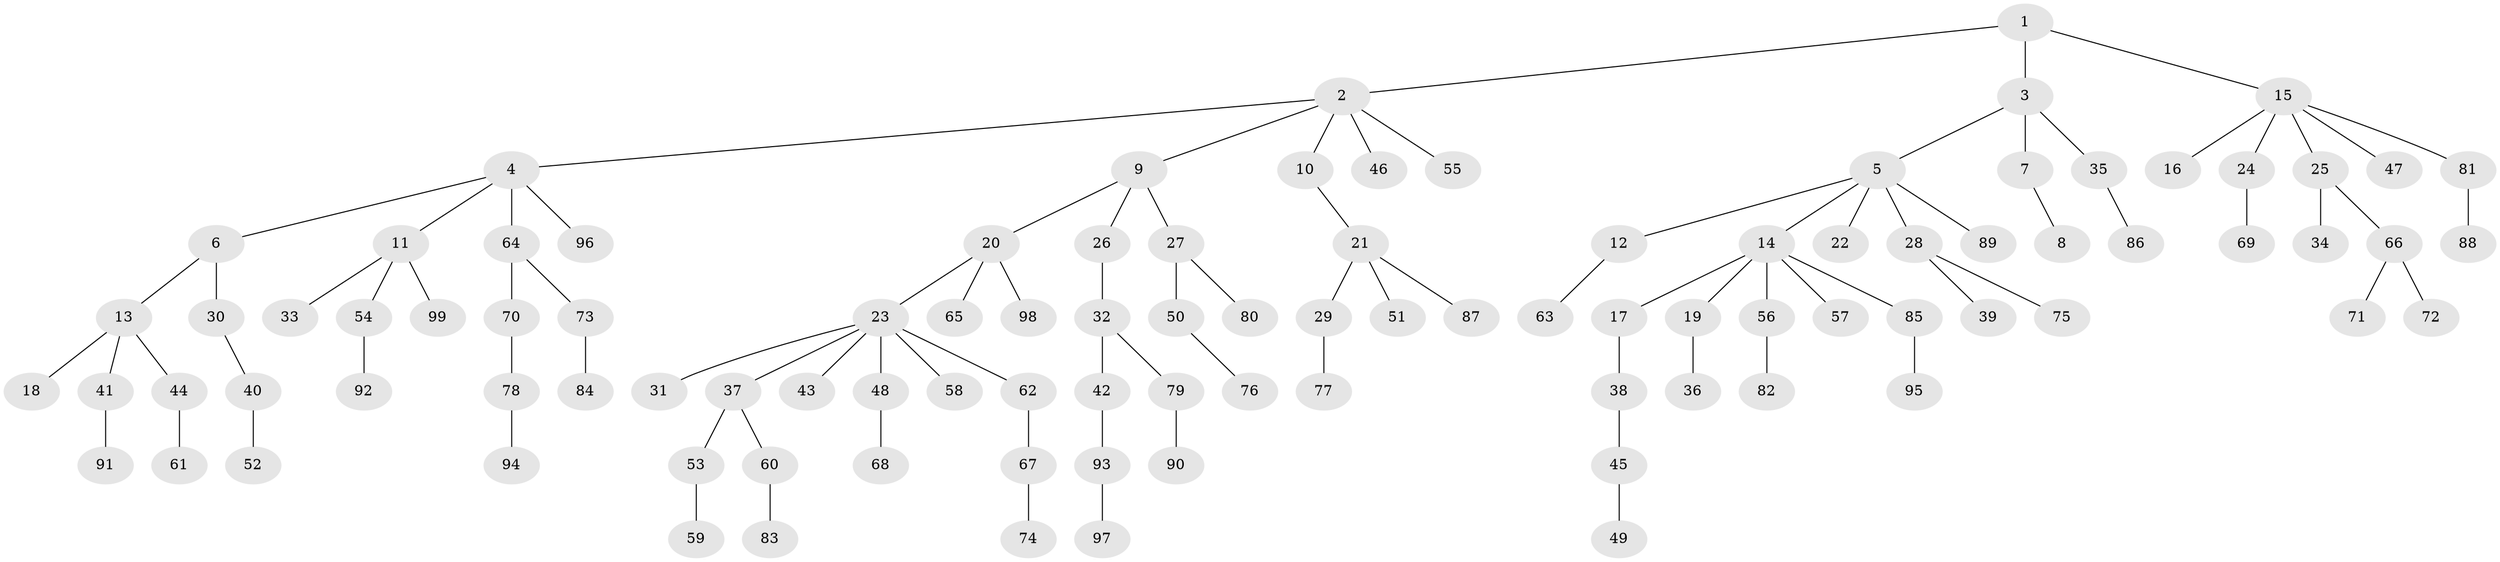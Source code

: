 // coarse degree distribution, {3: 0.16666666666666666, 4: 0.1, 2: 0.3, 1: 0.43333333333333335}
// Generated by graph-tools (version 1.1) at 2025/51/03/04/25 22:51:40]
// undirected, 99 vertices, 98 edges
graph export_dot {
  node [color=gray90,style=filled];
  1;
  2;
  3;
  4;
  5;
  6;
  7;
  8;
  9;
  10;
  11;
  12;
  13;
  14;
  15;
  16;
  17;
  18;
  19;
  20;
  21;
  22;
  23;
  24;
  25;
  26;
  27;
  28;
  29;
  30;
  31;
  32;
  33;
  34;
  35;
  36;
  37;
  38;
  39;
  40;
  41;
  42;
  43;
  44;
  45;
  46;
  47;
  48;
  49;
  50;
  51;
  52;
  53;
  54;
  55;
  56;
  57;
  58;
  59;
  60;
  61;
  62;
  63;
  64;
  65;
  66;
  67;
  68;
  69;
  70;
  71;
  72;
  73;
  74;
  75;
  76;
  77;
  78;
  79;
  80;
  81;
  82;
  83;
  84;
  85;
  86;
  87;
  88;
  89;
  90;
  91;
  92;
  93;
  94;
  95;
  96;
  97;
  98;
  99;
  1 -- 2;
  1 -- 3;
  1 -- 15;
  2 -- 4;
  2 -- 9;
  2 -- 10;
  2 -- 46;
  2 -- 55;
  3 -- 5;
  3 -- 7;
  3 -- 35;
  4 -- 6;
  4 -- 11;
  4 -- 64;
  4 -- 96;
  5 -- 12;
  5 -- 14;
  5 -- 22;
  5 -- 28;
  5 -- 89;
  6 -- 13;
  6 -- 30;
  7 -- 8;
  9 -- 20;
  9 -- 26;
  9 -- 27;
  10 -- 21;
  11 -- 33;
  11 -- 54;
  11 -- 99;
  12 -- 63;
  13 -- 18;
  13 -- 41;
  13 -- 44;
  14 -- 17;
  14 -- 19;
  14 -- 56;
  14 -- 57;
  14 -- 85;
  15 -- 16;
  15 -- 24;
  15 -- 25;
  15 -- 47;
  15 -- 81;
  17 -- 38;
  19 -- 36;
  20 -- 23;
  20 -- 65;
  20 -- 98;
  21 -- 29;
  21 -- 51;
  21 -- 87;
  23 -- 31;
  23 -- 37;
  23 -- 43;
  23 -- 48;
  23 -- 58;
  23 -- 62;
  24 -- 69;
  25 -- 34;
  25 -- 66;
  26 -- 32;
  27 -- 50;
  27 -- 80;
  28 -- 39;
  28 -- 75;
  29 -- 77;
  30 -- 40;
  32 -- 42;
  32 -- 79;
  35 -- 86;
  37 -- 53;
  37 -- 60;
  38 -- 45;
  40 -- 52;
  41 -- 91;
  42 -- 93;
  44 -- 61;
  45 -- 49;
  48 -- 68;
  50 -- 76;
  53 -- 59;
  54 -- 92;
  56 -- 82;
  60 -- 83;
  62 -- 67;
  64 -- 70;
  64 -- 73;
  66 -- 71;
  66 -- 72;
  67 -- 74;
  70 -- 78;
  73 -- 84;
  78 -- 94;
  79 -- 90;
  81 -- 88;
  85 -- 95;
  93 -- 97;
}
